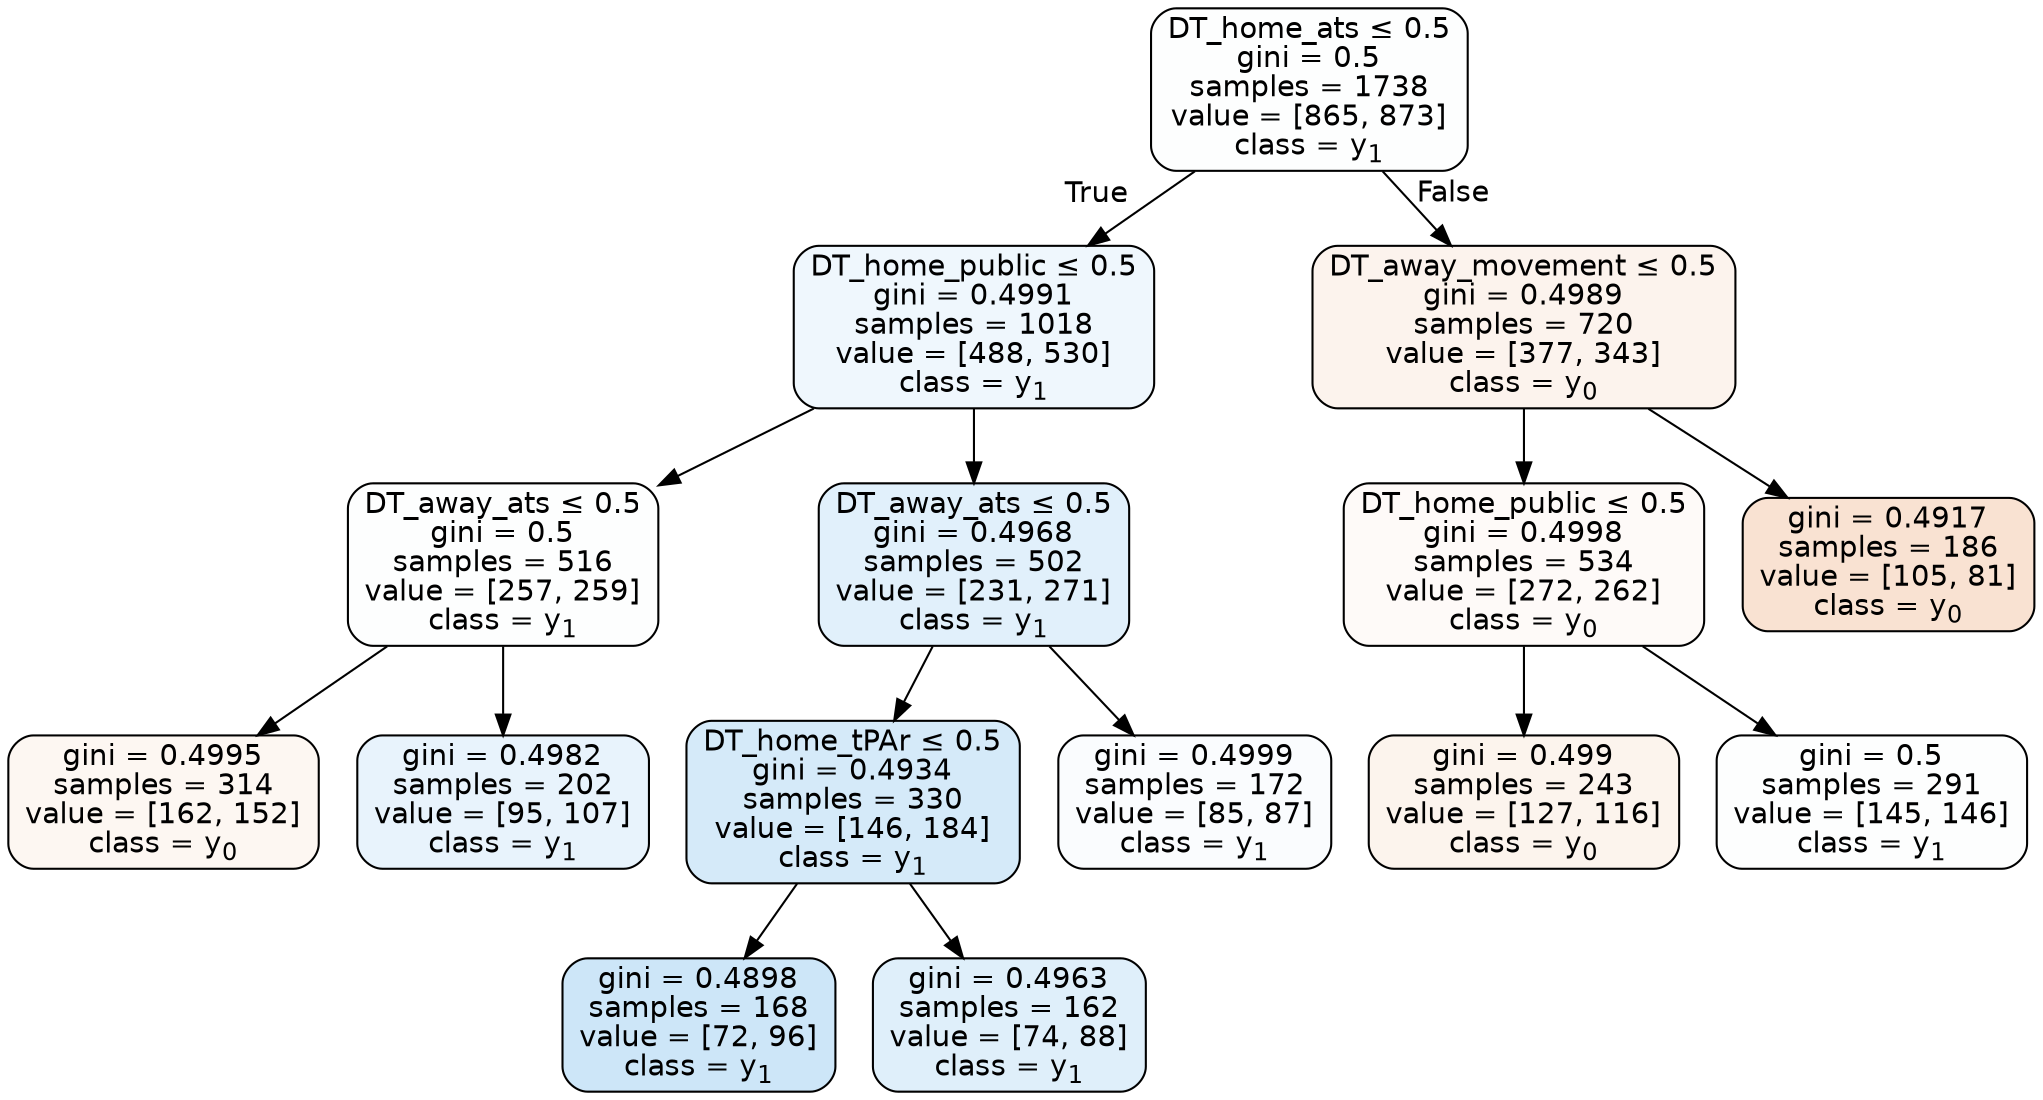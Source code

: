 digraph Tree {
node [shape=box, style="filled, rounded", color="black", fontname=helvetica] ;
edge [fontname=helvetica] ;
0 [label=<DT_home_ats &le; 0.5<br/>gini = 0.5<br/>samples = 1738<br/>value = [865, 873]<br/>class = y<SUB>1</SUB>>, fillcolor="#399de502"] ;
1 [label=<DT_home_public &le; 0.5<br/>gini = 0.4991<br/>samples = 1018<br/>value = [488, 530]<br/>class = y<SUB>1</SUB>>, fillcolor="#399de514"] ;
0 -> 1 [labeldistance=2.5, labelangle=45, headlabel="True"] ;
2 [label=<DT_away_ats &le; 0.5<br/>gini = 0.5<br/>samples = 516<br/>value = [257, 259]<br/>class = y<SUB>1</SUB>>, fillcolor="#399de502"] ;
1 -> 2 ;
3 [label=<gini = 0.4995<br/>samples = 314<br/>value = [162, 152]<br/>class = y<SUB>0</SUB>>, fillcolor="#e5813910"] ;
2 -> 3 ;
4 [label=<gini = 0.4982<br/>samples = 202<br/>value = [95, 107]<br/>class = y<SUB>1</SUB>>, fillcolor="#399de51d"] ;
2 -> 4 ;
5 [label=<DT_away_ats &le; 0.5<br/>gini = 0.4968<br/>samples = 502<br/>value = [231, 271]<br/>class = y<SUB>1</SUB>>, fillcolor="#399de526"] ;
1 -> 5 ;
6 [label=<DT_home_tPAr &le; 0.5<br/>gini = 0.4934<br/>samples = 330<br/>value = [146, 184]<br/>class = y<SUB>1</SUB>>, fillcolor="#399de535"] ;
5 -> 6 ;
7 [label=<gini = 0.4898<br/>samples = 168<br/>value = [72, 96]<br/>class = y<SUB>1</SUB>>, fillcolor="#399de540"] ;
6 -> 7 ;
8 [label=<gini = 0.4963<br/>samples = 162<br/>value = [74, 88]<br/>class = y<SUB>1</SUB>>, fillcolor="#399de529"] ;
6 -> 8 ;
9 [label=<gini = 0.4999<br/>samples = 172<br/>value = [85, 87]<br/>class = y<SUB>1</SUB>>, fillcolor="#399de506"] ;
5 -> 9 ;
10 [label=<DT_away_movement &le; 0.5<br/>gini = 0.4989<br/>samples = 720<br/>value = [377, 343]<br/>class = y<SUB>0</SUB>>, fillcolor="#e5813917"] ;
0 -> 10 [labeldistance=2.5, labelangle=-45, headlabel="False"] ;
11 [label=<DT_home_public &le; 0.5<br/>gini = 0.4998<br/>samples = 534<br/>value = [272, 262]<br/>class = y<SUB>0</SUB>>, fillcolor="#e5813909"] ;
10 -> 11 ;
12 [label=<gini = 0.499<br/>samples = 243<br/>value = [127, 116]<br/>class = y<SUB>0</SUB>>, fillcolor="#e5813916"] ;
11 -> 12 ;
13 [label=<gini = 0.5<br/>samples = 291<br/>value = [145, 146]<br/>class = y<SUB>1</SUB>>, fillcolor="#399de502"] ;
11 -> 13 ;
14 [label=<gini = 0.4917<br/>samples = 186<br/>value = [105, 81]<br/>class = y<SUB>0</SUB>>, fillcolor="#e581393a"] ;
10 -> 14 ;
}